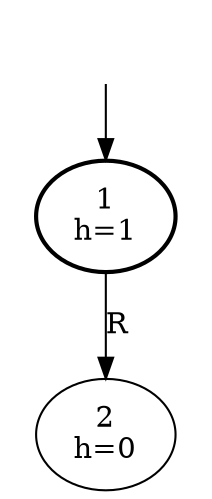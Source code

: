 digraph
 {
	Dummy [style=invis];
	Dummy -> 1;
	1 [penwidth=2];

	
      1 [label="1\nh=1"];

      1 -> 2 [label="R"];
      2 [label="2\nh=0"];

}